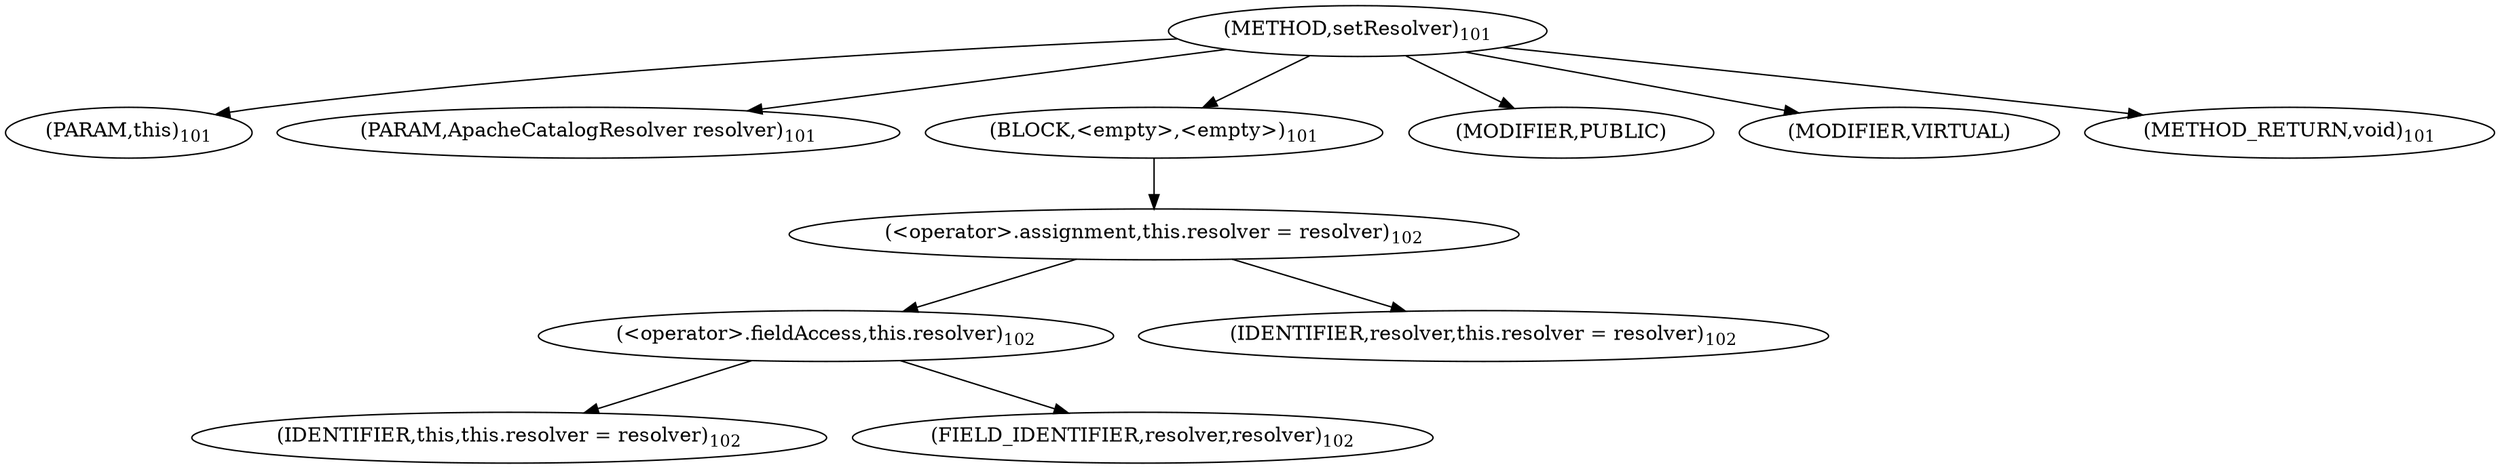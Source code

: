 digraph "setResolver" {  
"37" [label = <(METHOD,setResolver)<SUB>101</SUB>> ]
"4" [label = <(PARAM,this)<SUB>101</SUB>> ]
"38" [label = <(PARAM,ApacheCatalogResolver resolver)<SUB>101</SUB>> ]
"39" [label = <(BLOCK,&lt;empty&gt;,&lt;empty&gt;)<SUB>101</SUB>> ]
"40" [label = <(&lt;operator&gt;.assignment,this.resolver = resolver)<SUB>102</SUB>> ]
"41" [label = <(&lt;operator&gt;.fieldAccess,this.resolver)<SUB>102</SUB>> ]
"3" [label = <(IDENTIFIER,this,this.resolver = resolver)<SUB>102</SUB>> ]
"42" [label = <(FIELD_IDENTIFIER,resolver,resolver)<SUB>102</SUB>> ]
"43" [label = <(IDENTIFIER,resolver,this.resolver = resolver)<SUB>102</SUB>> ]
"44" [label = <(MODIFIER,PUBLIC)> ]
"45" [label = <(MODIFIER,VIRTUAL)> ]
"46" [label = <(METHOD_RETURN,void)<SUB>101</SUB>> ]
  "37" -> "4" 
  "37" -> "38" 
  "37" -> "39" 
  "37" -> "44" 
  "37" -> "45" 
  "37" -> "46" 
  "39" -> "40" 
  "40" -> "41" 
  "40" -> "43" 
  "41" -> "3" 
  "41" -> "42" 
}
